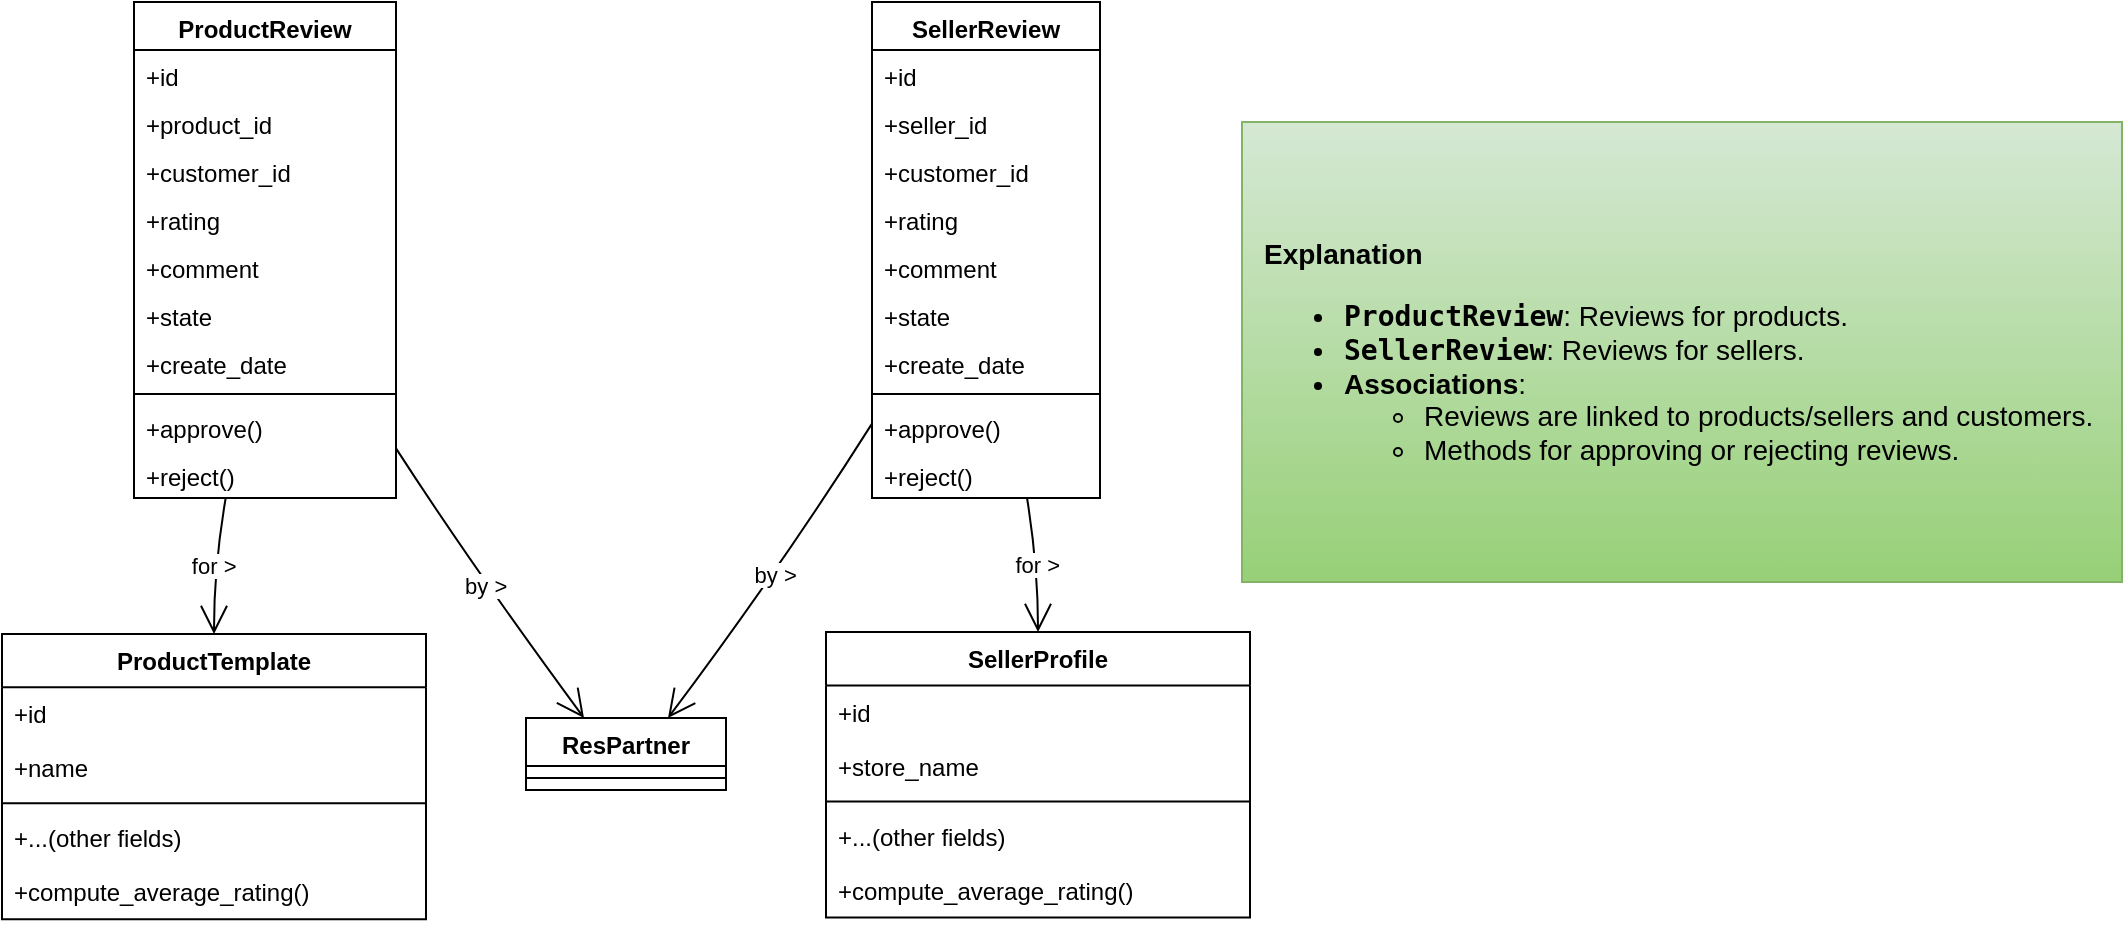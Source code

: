 <mxfile version="24.8.3">
  <diagram name="Page-1" id="PzDXQhvLs0VrS5pvGxTp">
    <mxGraphModel dx="1434" dy="801" grid="1" gridSize="10" guides="1" tooltips="1" connect="1" arrows="1" fold="1" page="0" pageScale="1" pageWidth="850" pageHeight="1100" math="0" shadow="0">
      <root>
        <mxCell id="0" />
        <mxCell id="1" parent="0" />
        <mxCell id="UUY9zVeeaW87Lb-b9e2w-1" value="ProductReview" style="swimlane;fontStyle=1;align=center;verticalAlign=top;childLayout=stackLayout;horizontal=1;startSize=24;horizontalStack=0;resizeParent=1;resizeParentMax=0;resizeLast=0;collapsible=0;marginBottom=0;" vertex="1" parent="1">
          <mxGeometry x="86" y="20" width="131" height="248" as="geometry" />
        </mxCell>
        <mxCell id="UUY9zVeeaW87Lb-b9e2w-2" value="+id" style="text;strokeColor=none;fillColor=none;align=left;verticalAlign=top;spacingLeft=4;spacingRight=4;overflow=hidden;rotatable=0;points=[[0,0.5],[1,0.5]];portConstraint=eastwest;" vertex="1" parent="UUY9zVeeaW87Lb-b9e2w-1">
          <mxGeometry y="24" width="131" height="24" as="geometry" />
        </mxCell>
        <mxCell id="UUY9zVeeaW87Lb-b9e2w-3" value="+product_id" style="text;strokeColor=none;fillColor=none;align=left;verticalAlign=top;spacingLeft=4;spacingRight=4;overflow=hidden;rotatable=0;points=[[0,0.5],[1,0.5]];portConstraint=eastwest;" vertex="1" parent="UUY9zVeeaW87Lb-b9e2w-1">
          <mxGeometry y="48" width="131" height="24" as="geometry" />
        </mxCell>
        <mxCell id="UUY9zVeeaW87Lb-b9e2w-4" value="+customer_id" style="text;strokeColor=none;fillColor=none;align=left;verticalAlign=top;spacingLeft=4;spacingRight=4;overflow=hidden;rotatable=0;points=[[0,0.5],[1,0.5]];portConstraint=eastwest;" vertex="1" parent="UUY9zVeeaW87Lb-b9e2w-1">
          <mxGeometry y="72" width="131" height="24" as="geometry" />
        </mxCell>
        <mxCell id="UUY9zVeeaW87Lb-b9e2w-5" value="+rating" style="text;strokeColor=none;fillColor=none;align=left;verticalAlign=top;spacingLeft=4;spacingRight=4;overflow=hidden;rotatable=0;points=[[0,0.5],[1,0.5]];portConstraint=eastwest;" vertex="1" parent="UUY9zVeeaW87Lb-b9e2w-1">
          <mxGeometry y="96" width="131" height="24" as="geometry" />
        </mxCell>
        <mxCell id="UUY9zVeeaW87Lb-b9e2w-6" value="+comment" style="text;strokeColor=none;fillColor=none;align=left;verticalAlign=top;spacingLeft=4;spacingRight=4;overflow=hidden;rotatable=0;points=[[0,0.5],[1,0.5]];portConstraint=eastwest;" vertex="1" parent="UUY9zVeeaW87Lb-b9e2w-1">
          <mxGeometry y="120" width="131" height="24" as="geometry" />
        </mxCell>
        <mxCell id="UUY9zVeeaW87Lb-b9e2w-7" value="+state" style="text;strokeColor=none;fillColor=none;align=left;verticalAlign=top;spacingLeft=4;spacingRight=4;overflow=hidden;rotatable=0;points=[[0,0.5],[1,0.5]];portConstraint=eastwest;" vertex="1" parent="UUY9zVeeaW87Lb-b9e2w-1">
          <mxGeometry y="144" width="131" height="24" as="geometry" />
        </mxCell>
        <mxCell id="UUY9zVeeaW87Lb-b9e2w-8" value="+create_date" style="text;strokeColor=none;fillColor=none;align=left;verticalAlign=top;spacingLeft=4;spacingRight=4;overflow=hidden;rotatable=0;points=[[0,0.5],[1,0.5]];portConstraint=eastwest;" vertex="1" parent="UUY9zVeeaW87Lb-b9e2w-1">
          <mxGeometry y="168" width="131" height="24" as="geometry" />
        </mxCell>
        <mxCell id="UUY9zVeeaW87Lb-b9e2w-9" style="line;strokeWidth=1;fillColor=none;align=left;verticalAlign=middle;spacingTop=-1;spacingLeft=3;spacingRight=3;rotatable=0;labelPosition=right;points=[];portConstraint=eastwest;strokeColor=inherit;" vertex="1" parent="UUY9zVeeaW87Lb-b9e2w-1">
          <mxGeometry y="192" width="131" height="8" as="geometry" />
        </mxCell>
        <mxCell id="UUY9zVeeaW87Lb-b9e2w-10" value="+approve()" style="text;strokeColor=none;fillColor=none;align=left;verticalAlign=top;spacingLeft=4;spacingRight=4;overflow=hidden;rotatable=0;points=[[0,0.5],[1,0.5]];portConstraint=eastwest;" vertex="1" parent="UUY9zVeeaW87Lb-b9e2w-1">
          <mxGeometry y="200" width="131" height="24" as="geometry" />
        </mxCell>
        <mxCell id="UUY9zVeeaW87Lb-b9e2w-11" value="+reject()" style="text;strokeColor=none;fillColor=none;align=left;verticalAlign=top;spacingLeft=4;spacingRight=4;overflow=hidden;rotatable=0;points=[[0,0.5],[1,0.5]];portConstraint=eastwest;" vertex="1" parent="UUY9zVeeaW87Lb-b9e2w-1">
          <mxGeometry y="224" width="131" height="24" as="geometry" />
        </mxCell>
        <mxCell id="UUY9zVeeaW87Lb-b9e2w-12" value="SellerReview" style="swimlane;fontStyle=1;align=center;verticalAlign=top;childLayout=stackLayout;horizontal=1;startSize=24;horizontalStack=0;resizeParent=1;resizeParentMax=0;resizeLast=0;collapsible=0;marginBottom=0;" vertex="1" parent="1">
          <mxGeometry x="455" y="20" width="114" height="248" as="geometry" />
        </mxCell>
        <mxCell id="UUY9zVeeaW87Lb-b9e2w-13" value="+id" style="text;strokeColor=none;fillColor=none;align=left;verticalAlign=top;spacingLeft=4;spacingRight=4;overflow=hidden;rotatable=0;points=[[0,0.5],[1,0.5]];portConstraint=eastwest;" vertex="1" parent="UUY9zVeeaW87Lb-b9e2w-12">
          <mxGeometry y="24" width="114" height="24" as="geometry" />
        </mxCell>
        <mxCell id="UUY9zVeeaW87Lb-b9e2w-14" value="+seller_id" style="text;strokeColor=none;fillColor=none;align=left;verticalAlign=top;spacingLeft=4;spacingRight=4;overflow=hidden;rotatable=0;points=[[0,0.5],[1,0.5]];portConstraint=eastwest;" vertex="1" parent="UUY9zVeeaW87Lb-b9e2w-12">
          <mxGeometry y="48" width="114" height="24" as="geometry" />
        </mxCell>
        <mxCell id="UUY9zVeeaW87Lb-b9e2w-15" value="+customer_id" style="text;strokeColor=none;fillColor=none;align=left;verticalAlign=top;spacingLeft=4;spacingRight=4;overflow=hidden;rotatable=0;points=[[0,0.5],[1,0.5]];portConstraint=eastwest;" vertex="1" parent="UUY9zVeeaW87Lb-b9e2w-12">
          <mxGeometry y="72" width="114" height="24" as="geometry" />
        </mxCell>
        <mxCell id="UUY9zVeeaW87Lb-b9e2w-16" value="+rating" style="text;strokeColor=none;fillColor=none;align=left;verticalAlign=top;spacingLeft=4;spacingRight=4;overflow=hidden;rotatable=0;points=[[0,0.5],[1,0.5]];portConstraint=eastwest;" vertex="1" parent="UUY9zVeeaW87Lb-b9e2w-12">
          <mxGeometry y="96" width="114" height="24" as="geometry" />
        </mxCell>
        <mxCell id="UUY9zVeeaW87Lb-b9e2w-17" value="+comment" style="text;strokeColor=none;fillColor=none;align=left;verticalAlign=top;spacingLeft=4;spacingRight=4;overflow=hidden;rotatable=0;points=[[0,0.5],[1,0.5]];portConstraint=eastwest;" vertex="1" parent="UUY9zVeeaW87Lb-b9e2w-12">
          <mxGeometry y="120" width="114" height="24" as="geometry" />
        </mxCell>
        <mxCell id="UUY9zVeeaW87Lb-b9e2w-18" value="+state" style="text;strokeColor=none;fillColor=none;align=left;verticalAlign=top;spacingLeft=4;spacingRight=4;overflow=hidden;rotatable=0;points=[[0,0.5],[1,0.5]];portConstraint=eastwest;" vertex="1" parent="UUY9zVeeaW87Lb-b9e2w-12">
          <mxGeometry y="144" width="114" height="24" as="geometry" />
        </mxCell>
        <mxCell id="UUY9zVeeaW87Lb-b9e2w-19" value="+create_date" style="text;strokeColor=none;fillColor=none;align=left;verticalAlign=top;spacingLeft=4;spacingRight=4;overflow=hidden;rotatable=0;points=[[0,0.5],[1,0.5]];portConstraint=eastwest;" vertex="1" parent="UUY9zVeeaW87Lb-b9e2w-12">
          <mxGeometry y="168" width="114" height="24" as="geometry" />
        </mxCell>
        <mxCell id="UUY9zVeeaW87Lb-b9e2w-20" style="line;strokeWidth=1;fillColor=none;align=left;verticalAlign=middle;spacingTop=-1;spacingLeft=3;spacingRight=3;rotatable=0;labelPosition=right;points=[];portConstraint=eastwest;strokeColor=inherit;" vertex="1" parent="UUY9zVeeaW87Lb-b9e2w-12">
          <mxGeometry y="192" width="114" height="8" as="geometry" />
        </mxCell>
        <mxCell id="UUY9zVeeaW87Lb-b9e2w-21" value="+approve()" style="text;strokeColor=none;fillColor=none;align=left;verticalAlign=top;spacingLeft=4;spacingRight=4;overflow=hidden;rotatable=0;points=[[0,0.5],[1,0.5]];portConstraint=eastwest;" vertex="1" parent="UUY9zVeeaW87Lb-b9e2w-12">
          <mxGeometry y="200" width="114" height="24" as="geometry" />
        </mxCell>
        <mxCell id="UUY9zVeeaW87Lb-b9e2w-22" value="+reject()" style="text;strokeColor=none;fillColor=none;align=left;verticalAlign=top;spacingLeft=4;spacingRight=4;overflow=hidden;rotatable=0;points=[[0,0.5],[1,0.5]];portConstraint=eastwest;" vertex="1" parent="UUY9zVeeaW87Lb-b9e2w-12">
          <mxGeometry y="224" width="114" height="24" as="geometry" />
        </mxCell>
        <mxCell id="UUY9zVeeaW87Lb-b9e2w-23" value="ProductTemplate" style="swimlane;fontStyle=1;align=center;verticalAlign=top;childLayout=stackLayout;horizontal=1;startSize=26.6;horizontalStack=0;resizeParent=1;resizeParentMax=0;resizeLast=0;collapsible=0;marginBottom=0;" vertex="1" parent="1">
          <mxGeometry x="20" y="336" width="212" height="142.6" as="geometry" />
        </mxCell>
        <mxCell id="UUY9zVeeaW87Lb-b9e2w-24" value="+id" style="text;strokeColor=none;fillColor=none;align=left;verticalAlign=top;spacingLeft=4;spacingRight=4;overflow=hidden;rotatable=0;points=[[0,0.5],[1,0.5]];portConstraint=eastwest;" vertex="1" parent="UUY9zVeeaW87Lb-b9e2w-23">
          <mxGeometry y="26.6" width="212" height="27" as="geometry" />
        </mxCell>
        <mxCell id="UUY9zVeeaW87Lb-b9e2w-25" value="+name" style="text;strokeColor=none;fillColor=none;align=left;verticalAlign=top;spacingLeft=4;spacingRight=4;overflow=hidden;rotatable=0;points=[[0,0.5],[1,0.5]];portConstraint=eastwest;" vertex="1" parent="UUY9zVeeaW87Lb-b9e2w-23">
          <mxGeometry y="53.6" width="212" height="27" as="geometry" />
        </mxCell>
        <mxCell id="UUY9zVeeaW87Lb-b9e2w-26" style="line;strokeWidth=1;fillColor=none;align=left;verticalAlign=middle;spacingTop=-1;spacingLeft=3;spacingRight=3;rotatable=0;labelPosition=right;points=[];portConstraint=eastwest;strokeColor=inherit;" vertex="1" parent="UUY9zVeeaW87Lb-b9e2w-23">
          <mxGeometry y="80.6" width="212" height="8" as="geometry" />
        </mxCell>
        <mxCell id="UUY9zVeeaW87Lb-b9e2w-27" value="+...(other fields)" style="text;strokeColor=none;fillColor=none;align=left;verticalAlign=top;spacingLeft=4;spacingRight=4;overflow=hidden;rotatable=0;points=[[0,0.5],[1,0.5]];portConstraint=eastwest;" vertex="1" parent="UUY9zVeeaW87Lb-b9e2w-23">
          <mxGeometry y="88.6" width="212" height="27" as="geometry" />
        </mxCell>
        <mxCell id="UUY9zVeeaW87Lb-b9e2w-28" value="+compute_average_rating()" style="text;strokeColor=none;fillColor=none;align=left;verticalAlign=top;spacingLeft=4;spacingRight=4;overflow=hidden;rotatable=0;points=[[0,0.5],[1,0.5]];portConstraint=eastwest;" vertex="1" parent="UUY9zVeeaW87Lb-b9e2w-23">
          <mxGeometry y="115.6" width="212" height="27" as="geometry" />
        </mxCell>
        <mxCell id="UUY9zVeeaW87Lb-b9e2w-29" value="SellerProfile" style="swimlane;fontStyle=1;align=center;verticalAlign=top;childLayout=stackLayout;horizontal=1;startSize=26.8;horizontalStack=0;resizeParent=1;resizeParentMax=0;resizeLast=0;collapsible=0;marginBottom=0;" vertex="1" parent="1">
          <mxGeometry x="432" y="335" width="212" height="142.8" as="geometry" />
        </mxCell>
        <mxCell id="UUY9zVeeaW87Lb-b9e2w-30" value="+id" style="text;strokeColor=none;fillColor=none;align=left;verticalAlign=top;spacingLeft=4;spacingRight=4;overflow=hidden;rotatable=0;points=[[0,0.5],[1,0.5]];portConstraint=eastwest;" vertex="1" parent="UUY9zVeeaW87Lb-b9e2w-29">
          <mxGeometry y="26.8" width="212" height="27" as="geometry" />
        </mxCell>
        <mxCell id="UUY9zVeeaW87Lb-b9e2w-31" value="+store_name" style="text;strokeColor=none;fillColor=none;align=left;verticalAlign=top;spacingLeft=4;spacingRight=4;overflow=hidden;rotatable=0;points=[[0,0.5],[1,0.5]];portConstraint=eastwest;" vertex="1" parent="UUY9zVeeaW87Lb-b9e2w-29">
          <mxGeometry y="53.8" width="212" height="27" as="geometry" />
        </mxCell>
        <mxCell id="UUY9zVeeaW87Lb-b9e2w-32" style="line;strokeWidth=1;fillColor=none;align=left;verticalAlign=middle;spacingTop=-1;spacingLeft=3;spacingRight=3;rotatable=0;labelPosition=right;points=[];portConstraint=eastwest;strokeColor=inherit;" vertex="1" parent="UUY9zVeeaW87Lb-b9e2w-29">
          <mxGeometry y="80.8" width="212" height="8" as="geometry" />
        </mxCell>
        <mxCell id="UUY9zVeeaW87Lb-b9e2w-33" value="+...(other fields)" style="text;strokeColor=none;fillColor=none;align=left;verticalAlign=top;spacingLeft=4;spacingRight=4;overflow=hidden;rotatable=0;points=[[0,0.5],[1,0.5]];portConstraint=eastwest;" vertex="1" parent="UUY9zVeeaW87Lb-b9e2w-29">
          <mxGeometry y="88.8" width="212" height="27" as="geometry" />
        </mxCell>
        <mxCell id="UUY9zVeeaW87Lb-b9e2w-34" value="+compute_average_rating()" style="text;strokeColor=none;fillColor=none;align=left;verticalAlign=top;spacingLeft=4;spacingRight=4;overflow=hidden;rotatable=0;points=[[0,0.5],[1,0.5]];portConstraint=eastwest;" vertex="1" parent="UUY9zVeeaW87Lb-b9e2w-29">
          <mxGeometry y="115.8" width="212" height="27" as="geometry" />
        </mxCell>
        <mxCell id="UUY9zVeeaW87Lb-b9e2w-35" value="ResPartner" style="swimlane;fontStyle=1;align=center;verticalAlign=top;childLayout=stackLayout;horizontal=1;startSize=24;horizontalStack=0;resizeParent=1;resizeParentMax=0;resizeLast=0;collapsible=0;marginBottom=0;" vertex="1" parent="1">
          <mxGeometry x="282" y="378" width="100" height="36" as="geometry" />
        </mxCell>
        <mxCell id="UUY9zVeeaW87Lb-b9e2w-36" style="line;strokeWidth=1;fillColor=none;align=left;verticalAlign=middle;spacingTop=-1;spacingLeft=3;spacingRight=3;rotatable=0;labelPosition=right;points=[];portConstraint=eastwest;strokeColor=inherit;" vertex="1" parent="UUY9zVeeaW87Lb-b9e2w-35">
          <mxGeometry y="24" width="100" height="12" as="geometry" />
        </mxCell>
        <mxCell id="UUY9zVeeaW87Lb-b9e2w-37" value="for &gt;" style="curved=1;startArrow=none;endArrow=open;endSize=12;exitX=0.35;exitY=1;entryX=0.5;entryY=0;rounded=0;" edge="1" parent="1" source="UUY9zVeeaW87Lb-b9e2w-1" target="UUY9zVeeaW87Lb-b9e2w-23">
          <mxGeometry relative="1" as="geometry">
            <Array as="points">
              <mxPoint x="126" y="302" />
            </Array>
          </mxGeometry>
        </mxCell>
        <mxCell id="UUY9zVeeaW87Lb-b9e2w-38" value="by &gt;" style="curved=1;startArrow=none;endArrow=open;endSize=12;exitX=1;exitY=0.9;entryX=0.29;entryY=0;rounded=0;" edge="1" parent="1" source="UUY9zVeeaW87Lb-b9e2w-1" target="UUY9zVeeaW87Lb-b9e2w-35">
          <mxGeometry relative="1" as="geometry">
            <Array as="points">
              <mxPoint x="255" y="302" />
            </Array>
          </mxGeometry>
        </mxCell>
        <mxCell id="UUY9zVeeaW87Lb-b9e2w-39" value="for &gt;" style="curved=1;startArrow=none;endArrow=open;endSize=12;exitX=0.68;exitY=1;entryX=0.5;entryY=0;rounded=0;" edge="1" parent="1" source="UUY9zVeeaW87Lb-b9e2w-12" target="UUY9zVeeaW87Lb-b9e2w-29">
          <mxGeometry relative="1" as="geometry">
            <Array as="points">
              <mxPoint x="538" y="302" />
            </Array>
          </mxGeometry>
        </mxCell>
        <mxCell id="UUY9zVeeaW87Lb-b9e2w-40" value="by &gt;" style="curved=1;startArrow=none;endArrow=open;endSize=12;exitX=0;exitY=0.85;entryX=0.71;entryY=0;rounded=0;" edge="1" parent="1" source="UUY9zVeeaW87Lb-b9e2w-12" target="UUY9zVeeaW87Lb-b9e2w-35">
          <mxGeometry relative="1" as="geometry">
            <Array as="points">
              <mxPoint x="410" y="302" />
            </Array>
          </mxGeometry>
        </mxCell>
        <mxCell id="UUY9zVeeaW87Lb-b9e2w-41" value="&lt;h3 style=&quot;font-size: 14px;&quot;&gt;&lt;strong style=&quot;font-size: 14px;&quot;&gt;Explanation&lt;/strong&gt;&lt;/h3&gt;&lt;ul style=&quot;font-size: 14px;&quot;&gt;&lt;li style=&quot;font-size: 14px;&quot;&gt;&lt;strong style=&quot;font-size: 14px;&quot;&gt;&lt;code style=&quot;font-size: 14px;&quot;&gt;ProductReview&lt;/code&gt;&lt;/strong&gt;: Reviews for products.&lt;/li&gt;&lt;li style=&quot;font-size: 14px;&quot;&gt;&lt;strong style=&quot;font-size: 14px;&quot;&gt;&lt;code style=&quot;font-size: 14px;&quot;&gt;SellerReview&lt;/code&gt;&lt;/strong&gt;: Reviews for sellers.&lt;/li&gt;&lt;li style=&quot;font-size: 14px;&quot;&gt;&lt;strong style=&quot;font-size: 14px;&quot;&gt;Associations&lt;/strong&gt;:&lt;ul style=&quot;font-size: 14px;&quot;&gt;&lt;li style=&quot;font-size: 14px;&quot;&gt;Reviews are linked to products/sellers and customers.&lt;/li&gt;&lt;li style=&quot;font-size: 14px;&quot;&gt;Methods for approving or rejecting reviews.&lt;/li&gt;&lt;/ul&gt;&lt;/li&gt;&lt;/ul&gt;" style="rounded=0;whiteSpace=wrap;html=1;fillColor=#d5e8d4;gradientColor=#97d077;strokeColor=#82b366;align=left;spacing=11;fontSize=14;" vertex="1" parent="1">
          <mxGeometry x="640" y="80" width="440" height="230" as="geometry" />
        </mxCell>
      </root>
    </mxGraphModel>
  </diagram>
</mxfile>
